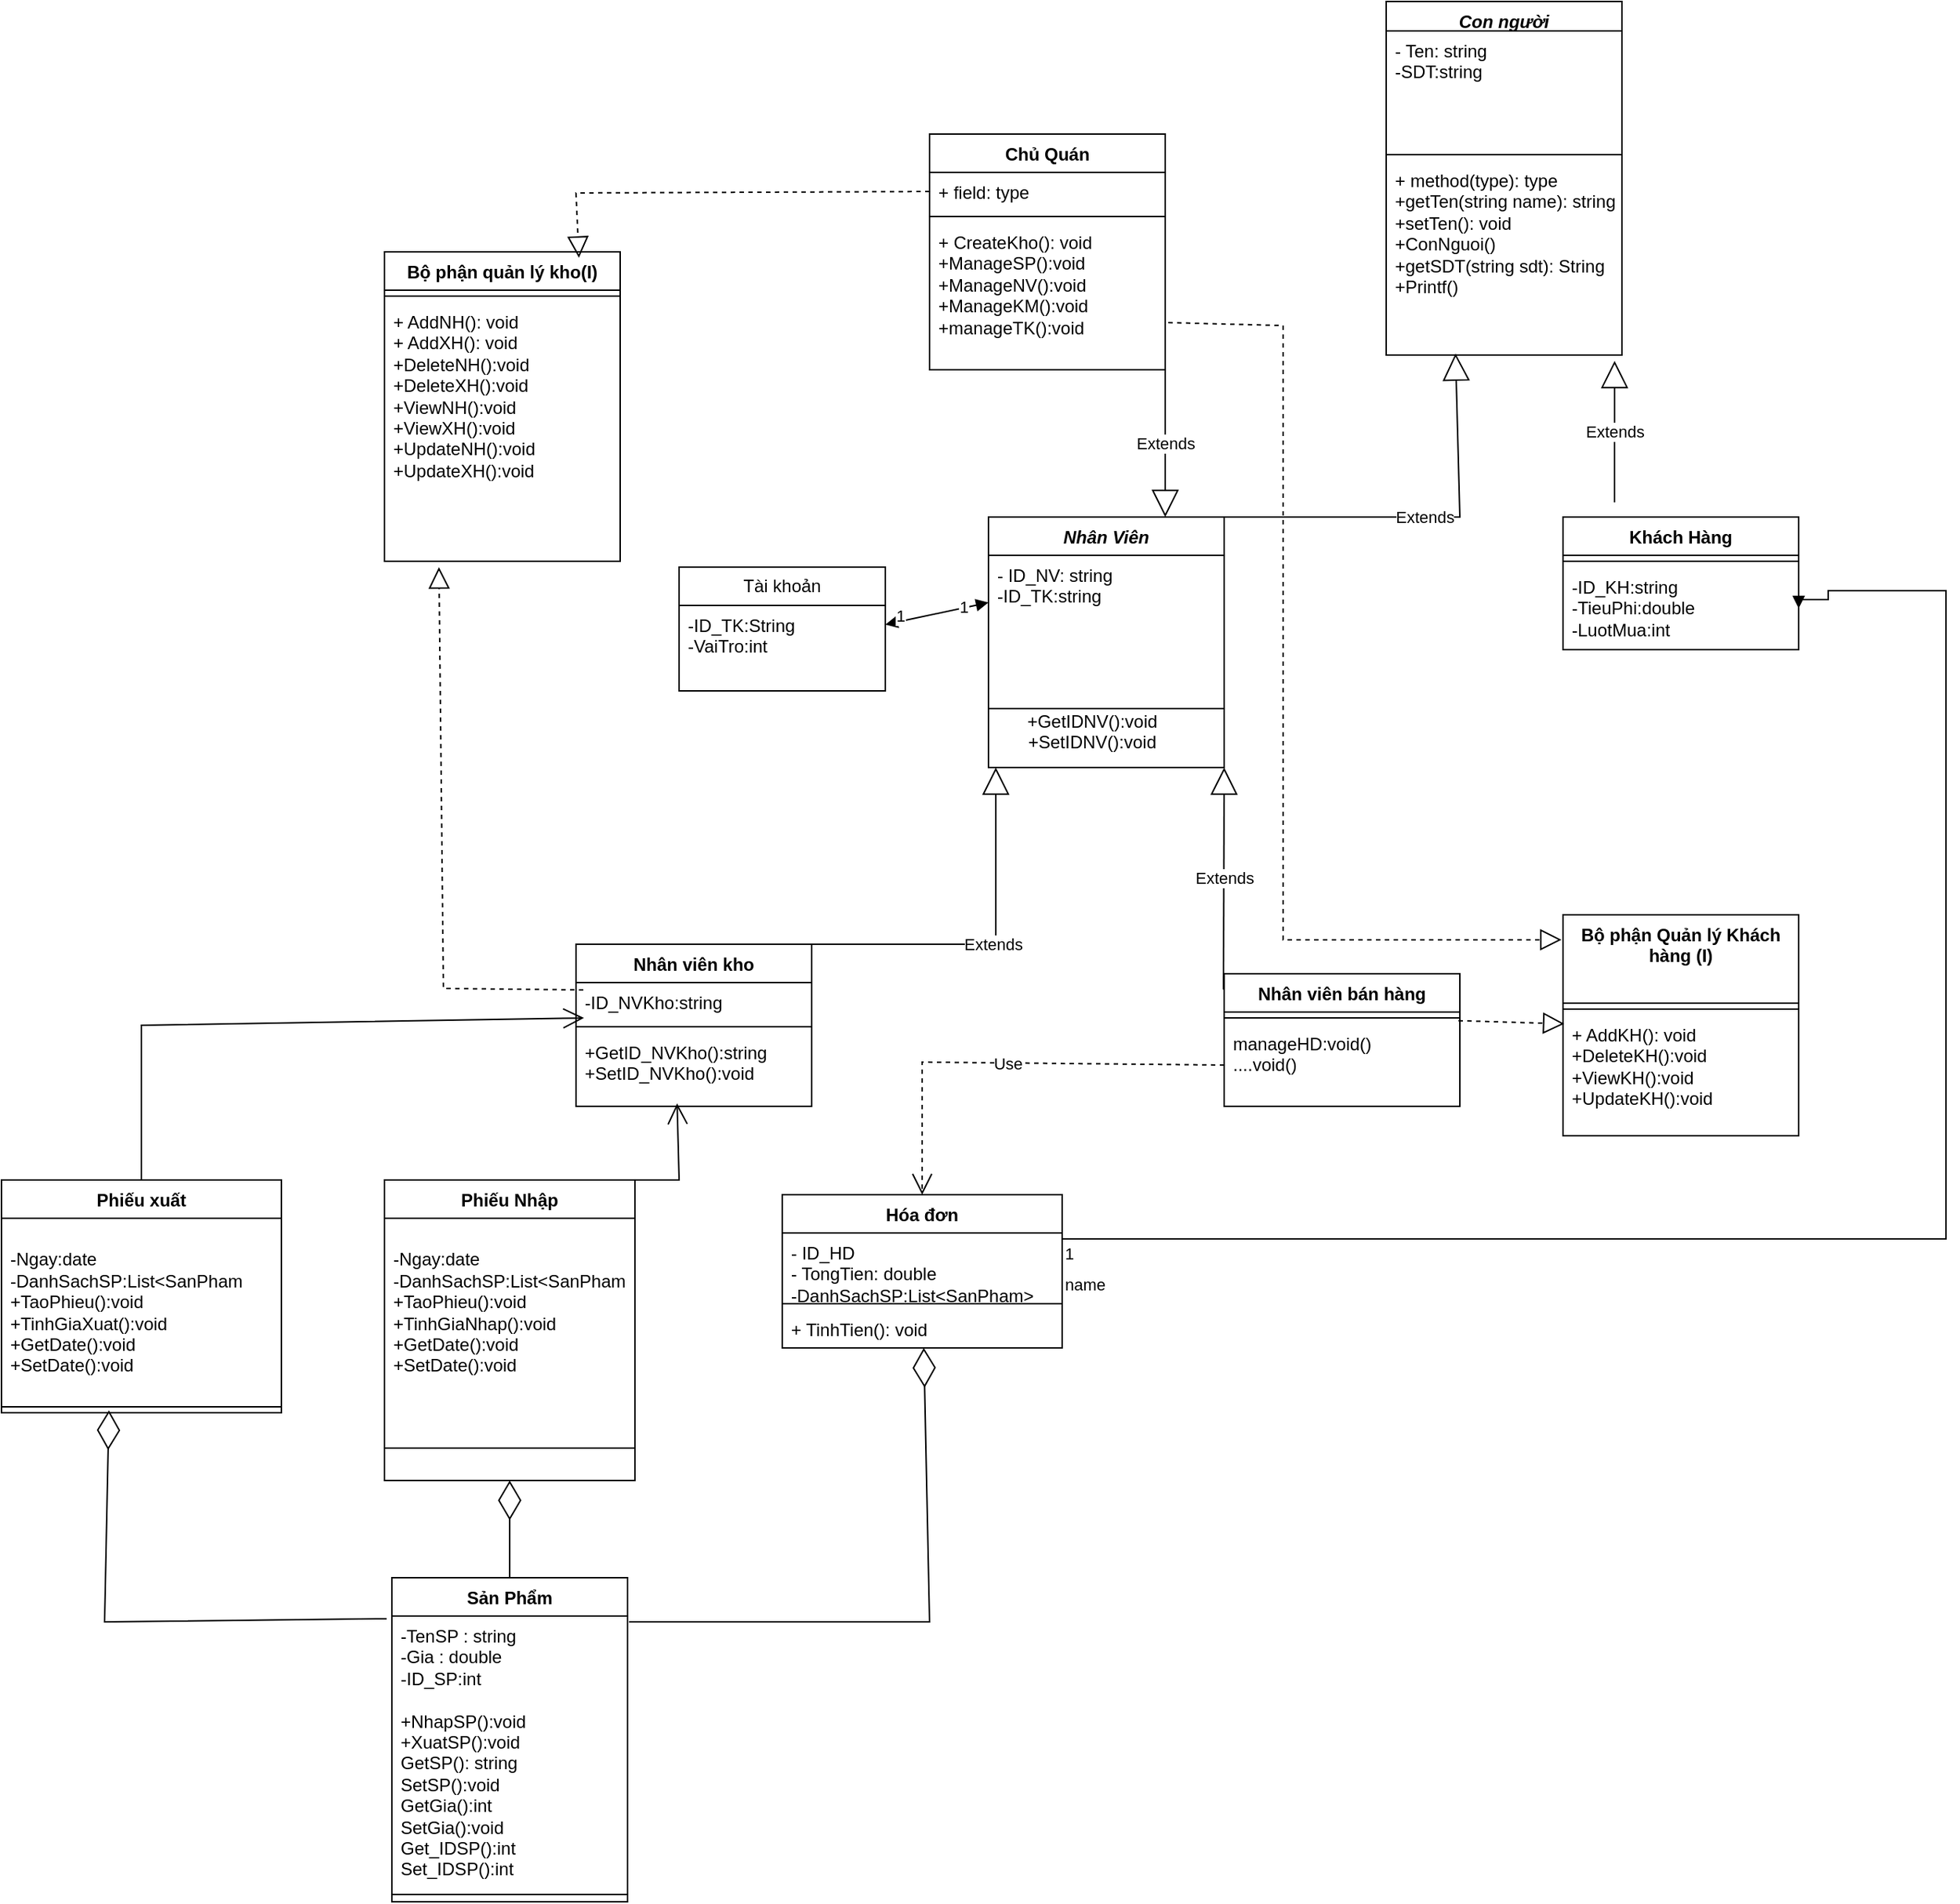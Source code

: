 <mxfile version="26.0.15">
  <diagram id="C5RBs43oDa-KdzZeNtuy" name="Page-1">
    <mxGraphModel dx="3407" dy="1044" grid="1" gridSize="10" guides="1" tooltips="1" connect="1" arrows="1" fold="1" page="1" pageScale="1" pageWidth="827" pageHeight="1169" math="0" shadow="0">
      <root>
        <mxCell id="WIyWlLk6GJQsqaUBKTNV-0" />
        <mxCell id="WIyWlLk6GJQsqaUBKTNV-1" parent="WIyWlLk6GJQsqaUBKTNV-0" />
        <mxCell id="RzAZ1FQXElwhh7SouEmg-1" value="&lt;i&gt;Con người&lt;/i&gt;" style="swimlane;fontStyle=1;align=center;verticalAlign=top;childLayout=stackLayout;horizontal=1;startSize=20;horizontalStack=0;resizeParent=1;resizeParentMax=0;resizeLast=0;collapsible=1;marginBottom=0;whiteSpace=wrap;html=1;" parent="WIyWlLk6GJQsqaUBKTNV-1" vertex="1">
          <mxGeometry x="350" y="10" width="160" height="240" as="geometry" />
        </mxCell>
        <mxCell id="RzAZ1FQXElwhh7SouEmg-2" value="- Ten: string&lt;div&gt;-SDT:string&lt;br&gt;&lt;div&gt;&lt;br&gt;&lt;/div&gt;&lt;/div&gt;" style="text;strokeColor=none;fillColor=none;align=left;verticalAlign=top;spacingLeft=4;spacingRight=4;overflow=hidden;rotatable=0;points=[[0,0.5],[1,0.5]];portConstraint=eastwest;whiteSpace=wrap;html=1;" parent="RzAZ1FQXElwhh7SouEmg-1" vertex="1">
          <mxGeometry y="20" width="160" height="80" as="geometry" />
        </mxCell>
        <mxCell id="RzAZ1FQXElwhh7SouEmg-3" value="" style="line;strokeWidth=1;fillColor=none;align=left;verticalAlign=middle;spacingTop=-1;spacingLeft=3;spacingRight=3;rotatable=0;labelPosition=right;points=[];portConstraint=eastwest;strokeColor=inherit;" parent="RzAZ1FQXElwhh7SouEmg-1" vertex="1">
          <mxGeometry y="100" width="160" height="8" as="geometry" />
        </mxCell>
        <mxCell id="RzAZ1FQXElwhh7SouEmg-4" value="+ method(type): type&lt;div&gt;+getTen(string name): string&lt;/div&gt;&lt;div&gt;+setTen(): void&lt;/div&gt;&lt;div&gt;+ConNguoi()&lt;/div&gt;&lt;div&gt;+getSDT(string sdt): String&lt;/div&gt;&lt;div&gt;+Printf()&amp;nbsp;&lt;/div&gt;" style="text;strokeColor=none;fillColor=none;align=left;verticalAlign=top;spacingLeft=4;spacingRight=4;overflow=hidden;rotatable=0;points=[[0,0.5],[1,0.5]];portConstraint=eastwest;whiteSpace=wrap;html=1;" parent="RzAZ1FQXElwhh7SouEmg-1" vertex="1">
          <mxGeometry y="108" width="160" height="132" as="geometry" />
        </mxCell>
        <mxCell id="RzAZ1FQXElwhh7SouEmg-5" value="&lt;i&gt;Nhân Viên&lt;/i&gt;&lt;div&gt;&lt;br&gt;&lt;/div&gt;" style="swimlane;fontStyle=1;align=center;verticalAlign=top;childLayout=stackLayout;horizontal=1;startSize=26;horizontalStack=0;resizeParent=1;resizeParentMax=0;resizeLast=0;collapsible=1;marginBottom=0;whiteSpace=wrap;html=1;" parent="WIyWlLk6GJQsqaUBKTNV-1" vertex="1">
          <mxGeometry x="80" y="360" width="160" height="170" as="geometry" />
        </mxCell>
        <mxCell id="RzAZ1FQXElwhh7SouEmg-6" value="- ID_NV: string&lt;div&gt;-ID_TK:string&lt;/div&gt;" style="text;strokeColor=none;fillColor=none;align=left;verticalAlign=top;spacingLeft=4;spacingRight=4;overflow=hidden;rotatable=0;points=[[0,0.5],[1,0.5]];portConstraint=eastwest;whiteSpace=wrap;html=1;" parent="RzAZ1FQXElwhh7SouEmg-5" vertex="1">
          <mxGeometry y="26" width="160" height="64" as="geometry" />
        </mxCell>
        <mxCell id="RzAZ1FQXElwhh7SouEmg-7" value="" style="line;strokeWidth=1;fillColor=none;align=left;verticalAlign=middle;spacingTop=-1;spacingLeft=3;spacingRight=3;rotatable=0;labelPosition=right;points=[];portConstraint=eastwest;strokeColor=inherit;" parent="RzAZ1FQXElwhh7SouEmg-5" vertex="1">
          <mxGeometry y="90" width="160" height="80" as="geometry" />
        </mxCell>
        <mxCell id="RzAZ1FQXElwhh7SouEmg-9" value="Khách Hàng&lt;div&gt;&lt;br&gt;&lt;/div&gt;" style="swimlane;fontStyle=1;align=center;verticalAlign=top;childLayout=stackLayout;horizontal=1;startSize=26;horizontalStack=0;resizeParent=1;resizeParentMax=0;resizeLast=0;collapsible=1;marginBottom=0;whiteSpace=wrap;html=1;" parent="WIyWlLk6GJQsqaUBKTNV-1" vertex="1">
          <mxGeometry x="470" y="360" width="160" height="90" as="geometry" />
        </mxCell>
        <mxCell id="RzAZ1FQXElwhh7SouEmg-11" value="" style="line;strokeWidth=1;fillColor=none;align=left;verticalAlign=middle;spacingTop=-1;spacingLeft=3;spacingRight=3;rotatable=0;labelPosition=right;points=[];portConstraint=eastwest;strokeColor=inherit;" parent="RzAZ1FQXElwhh7SouEmg-9" vertex="1">
          <mxGeometry y="26" width="160" height="8" as="geometry" />
        </mxCell>
        <mxCell id="RzAZ1FQXElwhh7SouEmg-10" value="-ID_KH:string&lt;div&gt;-TieuPhi:double&lt;/div&gt;&lt;div&gt;-LuotMua:int&lt;/div&gt;" style="text;strokeColor=none;fillColor=none;align=left;verticalAlign=top;spacingLeft=4;spacingRight=4;overflow=hidden;rotatable=0;points=[[0,0.5],[1,0.5]];portConstraint=eastwest;whiteSpace=wrap;html=1;" parent="RzAZ1FQXElwhh7SouEmg-9" vertex="1">
          <mxGeometry y="34" width="160" height="56" as="geometry" />
        </mxCell>
        <mxCell id="RzAZ1FQXElwhh7SouEmg-13" value="Extends" style="endArrow=block;endSize=16;endFill=0;html=1;rounded=0;exitX=1;exitY=0;exitDx=0;exitDy=0;entryX=0.294;entryY=0.992;entryDx=0;entryDy=0;entryPerimeter=0;" parent="WIyWlLk6GJQsqaUBKTNV-1" source="RzAZ1FQXElwhh7SouEmg-5" target="RzAZ1FQXElwhh7SouEmg-4" edge="1">
          <mxGeometry width="160" relative="1" as="geometry">
            <mxPoint x="220" y="320" as="sourcePoint" />
            <mxPoint x="380" y="320" as="targetPoint" />
            <Array as="points">
              <mxPoint x="400" y="360" />
            </Array>
          </mxGeometry>
        </mxCell>
        <mxCell id="RzAZ1FQXElwhh7SouEmg-15" value="Extends" style="endArrow=block;endSize=16;endFill=0;html=1;rounded=0;entryX=0.969;entryY=1.03;entryDx=0;entryDy=0;entryPerimeter=0;" parent="WIyWlLk6GJQsqaUBKTNV-1" target="RzAZ1FQXElwhh7SouEmg-4" edge="1">
          <mxGeometry width="160" relative="1" as="geometry">
            <mxPoint x="505" y="350" as="sourcePoint" />
            <mxPoint x="380" y="320" as="targetPoint" />
          </mxGeometry>
        </mxCell>
        <mxCell id="RzAZ1FQXElwhh7SouEmg-16" value="Nhân viên kho&lt;div&gt;&lt;br&gt;&lt;/div&gt;" style="swimlane;fontStyle=1;align=center;verticalAlign=top;childLayout=stackLayout;horizontal=1;startSize=26;horizontalStack=0;resizeParent=1;resizeParentMax=0;resizeLast=0;collapsible=1;marginBottom=0;whiteSpace=wrap;html=1;" parent="WIyWlLk6GJQsqaUBKTNV-1" vertex="1">
          <mxGeometry x="-200" y="650" width="160" height="110" as="geometry" />
        </mxCell>
        <mxCell id="RzAZ1FQXElwhh7SouEmg-17" value="-ID_NVKho:string&lt;div&gt;&lt;br&gt;&lt;/div&gt;" style="text;strokeColor=none;fillColor=none;align=left;verticalAlign=top;spacingLeft=4;spacingRight=4;overflow=hidden;rotatable=0;points=[[0,0.5],[1,0.5]];portConstraint=eastwest;whiteSpace=wrap;html=1;" parent="RzAZ1FQXElwhh7SouEmg-16" vertex="1">
          <mxGeometry y="26" width="160" height="26" as="geometry" />
        </mxCell>
        <mxCell id="RzAZ1FQXElwhh7SouEmg-18" value="" style="line;strokeWidth=1;fillColor=none;align=left;verticalAlign=middle;spacingTop=-1;spacingLeft=3;spacingRight=3;rotatable=0;labelPosition=right;points=[];portConstraint=eastwest;strokeColor=inherit;" parent="RzAZ1FQXElwhh7SouEmg-16" vertex="1">
          <mxGeometry y="52" width="160" height="8" as="geometry" />
        </mxCell>
        <mxCell id="RzAZ1FQXElwhh7SouEmg-19" value="+GetID_NVKho():string&lt;div&gt;+SetID_NVKho():void&lt;/div&gt;" style="text;strokeColor=none;fillColor=none;align=left;verticalAlign=top;spacingLeft=4;spacingRight=4;overflow=hidden;rotatable=0;points=[[0,0.5],[1,0.5]];portConstraint=eastwest;whiteSpace=wrap;html=1;" parent="RzAZ1FQXElwhh7SouEmg-16" vertex="1">
          <mxGeometry y="60" width="160" height="50" as="geometry" />
        </mxCell>
        <mxCell id="RzAZ1FQXElwhh7SouEmg-20" value="Nhân viên bán hàng&lt;div&gt;&lt;br&gt;&lt;/div&gt;" style="swimlane;fontStyle=1;align=center;verticalAlign=top;childLayout=stackLayout;horizontal=1;startSize=26;horizontalStack=0;resizeParent=1;resizeParentMax=0;resizeLast=0;collapsible=1;marginBottom=0;whiteSpace=wrap;html=1;" parent="WIyWlLk6GJQsqaUBKTNV-1" vertex="1">
          <mxGeometry x="240" y="670" width="160" height="90" as="geometry" />
        </mxCell>
        <mxCell id="RzAZ1FQXElwhh7SouEmg-22" value="" style="line;strokeWidth=1;fillColor=none;align=left;verticalAlign=middle;spacingTop=-1;spacingLeft=3;spacingRight=3;rotatable=0;labelPosition=right;points=[];portConstraint=eastwest;strokeColor=inherit;" parent="RzAZ1FQXElwhh7SouEmg-20" vertex="1">
          <mxGeometry y="26" width="160" height="8" as="geometry" />
        </mxCell>
        <mxCell id="RzAZ1FQXElwhh7SouEmg-21" value="manageHD:void()&lt;div&gt;....void()&lt;/div&gt;" style="text;strokeColor=none;fillColor=none;align=left;verticalAlign=top;spacingLeft=4;spacingRight=4;overflow=hidden;rotatable=0;points=[[0,0.5],[1,0.5]];portConstraint=eastwest;whiteSpace=wrap;html=1;" parent="RzAZ1FQXElwhh7SouEmg-20" vertex="1">
          <mxGeometry y="34" width="160" height="56" as="geometry" />
        </mxCell>
        <mxCell id="RzAZ1FQXElwhh7SouEmg-24" value="Bộ phận quản lý kho(I)" style="swimlane;fontStyle=1;align=center;verticalAlign=top;childLayout=stackLayout;horizontal=1;startSize=26;horizontalStack=0;resizeParent=1;resizeParentMax=0;resizeLast=0;collapsible=1;marginBottom=0;whiteSpace=wrap;html=1;" parent="WIyWlLk6GJQsqaUBKTNV-1" vertex="1">
          <mxGeometry x="-330" y="180" width="160" height="210" as="geometry" />
        </mxCell>
        <mxCell id="RzAZ1FQXElwhh7SouEmg-26" value="" style="line;strokeWidth=1;fillColor=none;align=left;verticalAlign=middle;spacingTop=-1;spacingLeft=3;spacingRight=3;rotatable=0;labelPosition=right;points=[];portConstraint=eastwest;strokeColor=inherit;" parent="RzAZ1FQXElwhh7SouEmg-24" vertex="1">
          <mxGeometry y="26" width="160" height="8" as="geometry" />
        </mxCell>
        <mxCell id="RzAZ1FQXElwhh7SouEmg-27" value="+ AddNH(): void&lt;div&gt;+ AddXH(): void&lt;/div&gt;&lt;div&gt;+DeleteNH():void&lt;/div&gt;&lt;div&gt;+DeleteXH():void&lt;/div&gt;&lt;div&gt;+ViewNH():void&lt;/div&gt;&lt;div&gt;+ViewXH():void&lt;/div&gt;&lt;div&gt;+UpdateNH():void&lt;/div&gt;&lt;div&gt;+UpdateXH():void&lt;/div&gt;&lt;div&gt;&lt;br&gt;&lt;/div&gt;" style="text;strokeColor=none;fillColor=none;align=left;verticalAlign=top;spacingLeft=4;spacingRight=4;overflow=hidden;rotatable=0;points=[[0,0.5],[1,0.5]];portConstraint=eastwest;whiteSpace=wrap;html=1;" parent="RzAZ1FQXElwhh7SouEmg-24" vertex="1">
          <mxGeometry y="34" width="160" height="176" as="geometry" />
        </mxCell>
        <mxCell id="RzAZ1FQXElwhh7SouEmg-28" value="Chủ Quán&lt;div&gt;&lt;br&gt;&lt;/div&gt;" style="swimlane;fontStyle=1;align=center;verticalAlign=top;childLayout=stackLayout;horizontal=1;startSize=26;horizontalStack=0;resizeParent=1;resizeParentMax=0;resizeLast=0;collapsible=1;marginBottom=0;whiteSpace=wrap;html=1;" parent="WIyWlLk6GJQsqaUBKTNV-1" vertex="1">
          <mxGeometry x="40" y="100" width="160" height="160" as="geometry" />
        </mxCell>
        <mxCell id="RzAZ1FQXElwhh7SouEmg-29" value="+ field: type" style="text;strokeColor=none;fillColor=none;align=left;verticalAlign=top;spacingLeft=4;spacingRight=4;overflow=hidden;rotatable=0;points=[[0,0.5],[1,0.5]];portConstraint=eastwest;whiteSpace=wrap;html=1;" parent="RzAZ1FQXElwhh7SouEmg-28" vertex="1">
          <mxGeometry y="26" width="160" height="26" as="geometry" />
        </mxCell>
        <mxCell id="RzAZ1FQXElwhh7SouEmg-30" value="" style="line;strokeWidth=1;fillColor=none;align=left;verticalAlign=middle;spacingTop=-1;spacingLeft=3;spacingRight=3;rotatable=0;labelPosition=right;points=[];portConstraint=eastwest;strokeColor=inherit;" parent="RzAZ1FQXElwhh7SouEmg-28" vertex="1">
          <mxGeometry y="52" width="160" height="8" as="geometry" />
        </mxCell>
        <mxCell id="RzAZ1FQXElwhh7SouEmg-31" value="+ CreateKho(): void&lt;div&gt;+ManageSP():void&lt;/div&gt;&lt;div&gt;+ManageNV():void&lt;/div&gt;&lt;div&gt;+ManageKM():void&lt;/div&gt;&lt;div&gt;+manageTK():void&lt;/div&gt;&lt;div&gt;&lt;br&gt;&lt;/div&gt;" style="text;strokeColor=none;fillColor=none;align=left;verticalAlign=top;spacingLeft=4;spacingRight=4;overflow=hidden;rotatable=0;points=[[0,0.5],[1,0.5]];portConstraint=eastwest;whiteSpace=wrap;html=1;" parent="RzAZ1FQXElwhh7SouEmg-28" vertex="1">
          <mxGeometry y="60" width="160" height="100" as="geometry" />
        </mxCell>
        <mxCell id="RzAZ1FQXElwhh7SouEmg-33" value="Extends" style="endArrow=block;endSize=16;endFill=0;html=1;rounded=0;entryX=0.75;entryY=0;entryDx=0;entryDy=0;" parent="WIyWlLk6GJQsqaUBKTNV-1" target="RzAZ1FQXElwhh7SouEmg-5" edge="1">
          <mxGeometry width="160" relative="1" as="geometry">
            <mxPoint x="200" y="260" as="sourcePoint" />
            <mxPoint x="350" y="130" as="targetPoint" />
          </mxGeometry>
        </mxCell>
        <mxCell id="RzAZ1FQXElwhh7SouEmg-37" value="Extends" style="endArrow=block;endSize=16;endFill=0;html=1;rounded=0;exitX=-0.003;exitY=0.119;exitDx=0;exitDy=0;exitPerimeter=0;" parent="WIyWlLk6GJQsqaUBKTNV-1" source="RzAZ1FQXElwhh7SouEmg-20" edge="1">
          <mxGeometry width="160" relative="1" as="geometry">
            <mxPoint x="341.68" y="489.742" as="sourcePoint" />
            <mxPoint x="240" y="530" as="targetPoint" />
          </mxGeometry>
        </mxCell>
        <mxCell id="RzAZ1FQXElwhh7SouEmg-38" value="" style="endArrow=block;dashed=1;endFill=0;endSize=12;html=1;rounded=0;exitX=0.031;exitY=0.192;exitDx=0;exitDy=0;exitPerimeter=0;entryX=0.231;entryY=1.023;entryDx=0;entryDy=0;entryPerimeter=0;" parent="WIyWlLk6GJQsqaUBKTNV-1" source="RzAZ1FQXElwhh7SouEmg-17" target="RzAZ1FQXElwhh7SouEmg-27" edge="1">
          <mxGeometry width="160" relative="1" as="geometry">
            <mxPoint x="-30" y="340" as="sourcePoint" />
            <mxPoint x="130" y="340" as="targetPoint" />
            <Array as="points">
              <mxPoint x="-290" y="680" />
            </Array>
          </mxGeometry>
        </mxCell>
        <mxCell id="RzAZ1FQXElwhh7SouEmg-36" value="Extends" style="endArrow=block;endSize=16;endFill=0;html=1;rounded=0;exitX=1;exitY=0;exitDx=0;exitDy=0;" parent="WIyWlLk6GJQsqaUBKTNV-1" source="RzAZ1FQXElwhh7SouEmg-16" edge="1">
          <mxGeometry width="160" relative="1" as="geometry">
            <mxPoint x="20" y="490" as="sourcePoint" />
            <mxPoint x="85" y="530" as="targetPoint" />
            <Array as="points">
              <mxPoint x="85" y="650" />
            </Array>
          </mxGeometry>
        </mxCell>
        <mxCell id="RzAZ1FQXElwhh7SouEmg-39" value="" style="endArrow=block;dashed=1;endFill=0;endSize=12;html=1;rounded=0;exitX=0;exitY=0.5;exitDx=0;exitDy=0;entryX=0.825;entryY=0.019;entryDx=0;entryDy=0;entryPerimeter=0;" parent="WIyWlLk6GJQsqaUBKTNV-1" source="RzAZ1FQXElwhh7SouEmg-29" target="RzAZ1FQXElwhh7SouEmg-24" edge="1">
          <mxGeometry width="160" relative="1" as="geometry">
            <mxPoint x="-30" y="340" as="sourcePoint" />
            <mxPoint x="130" y="340" as="targetPoint" />
            <Array as="points">
              <mxPoint x="-200" y="140" />
            </Array>
          </mxGeometry>
        </mxCell>
        <mxCell id="RzAZ1FQXElwhh7SouEmg-40" value="Bộ phận Quản lý Khách hàng (I)" style="swimlane;fontStyle=1;align=center;verticalAlign=top;childLayout=stackLayout;horizontal=1;startSize=60;horizontalStack=0;resizeParent=1;resizeParentMax=0;resizeLast=0;collapsible=1;marginBottom=0;whiteSpace=wrap;html=1;" parent="WIyWlLk6GJQsqaUBKTNV-1" vertex="1">
          <mxGeometry x="470" y="630" width="160" height="150" as="geometry" />
        </mxCell>
        <mxCell id="RzAZ1FQXElwhh7SouEmg-42" value="" style="line;strokeWidth=1;fillColor=none;align=left;verticalAlign=middle;spacingTop=-1;spacingLeft=3;spacingRight=3;rotatable=0;labelPosition=right;points=[];portConstraint=eastwest;strokeColor=inherit;" parent="RzAZ1FQXElwhh7SouEmg-40" vertex="1">
          <mxGeometry y="60" width="160" height="8" as="geometry" />
        </mxCell>
        <mxCell id="RzAZ1FQXElwhh7SouEmg-43" value="&lt;div&gt;+ AddKH(): void&lt;/div&gt;&lt;div&gt;+DeleteKH():void&lt;/div&gt;&lt;div&gt;+ViewKH():void&lt;/div&gt;&lt;div&gt;+UpdateKH():void&lt;/div&gt;&lt;div&gt;&lt;br&gt;&lt;/div&gt;" style="text;strokeColor=none;fillColor=none;align=left;verticalAlign=top;spacingLeft=4;spacingRight=4;overflow=hidden;rotatable=0;points=[[0,0.5],[1,0.5]];portConstraint=eastwest;whiteSpace=wrap;html=1;" parent="RzAZ1FQXElwhh7SouEmg-40" vertex="1">
          <mxGeometry y="68" width="160" height="82" as="geometry" />
        </mxCell>
        <mxCell id="RzAZ1FQXElwhh7SouEmg-44" value="" style="endArrow=block;dashed=1;endFill=0;endSize=12;html=1;rounded=0;entryX=-0.006;entryY=0.113;entryDx=0;entryDy=0;entryPerimeter=0;exitX=1.013;exitY=0.68;exitDx=0;exitDy=0;exitPerimeter=0;" parent="WIyWlLk6GJQsqaUBKTNV-1" source="RzAZ1FQXElwhh7SouEmg-31" target="RzAZ1FQXElwhh7SouEmg-40" edge="1">
          <mxGeometry width="160" relative="1" as="geometry">
            <mxPoint x="130" y="330" as="sourcePoint" />
            <mxPoint x="290" y="330" as="targetPoint" />
            <Array as="points">
              <mxPoint x="280" y="230" />
              <mxPoint x="280" y="480" />
              <mxPoint x="280" y="647" />
            </Array>
          </mxGeometry>
        </mxCell>
        <mxCell id="RzAZ1FQXElwhh7SouEmg-51" value="" style="endArrow=block;dashed=1;endFill=0;endSize=12;html=1;rounded=0;exitX=0.994;exitY=-0.038;exitDx=0;exitDy=0;exitPerimeter=0;entryX=0.006;entryY=0.073;entryDx=0;entryDy=0;entryPerimeter=0;" parent="WIyWlLk6GJQsqaUBKTNV-1" source="RzAZ1FQXElwhh7SouEmg-21" target="RzAZ1FQXElwhh7SouEmg-43" edge="1">
          <mxGeometry width="160" relative="1" as="geometry">
            <mxPoint x="350" y="530" as="sourcePoint" />
            <mxPoint x="510" y="530" as="targetPoint" />
          </mxGeometry>
        </mxCell>
        <mxCell id="RzAZ1FQXElwhh7SouEmg-52" value="Tài khoản" style="swimlane;fontStyle=0;childLayout=stackLayout;horizontal=1;startSize=26;fillColor=none;horizontalStack=0;resizeParent=1;resizeParentMax=0;resizeLast=0;collapsible=1;marginBottom=0;whiteSpace=wrap;html=1;" parent="WIyWlLk6GJQsqaUBKTNV-1" vertex="1">
          <mxGeometry x="-130" y="394" width="140" height="84" as="geometry" />
        </mxCell>
        <mxCell id="RzAZ1FQXElwhh7SouEmg-54" value="-ID_TK:String&lt;div&gt;-VaiTro:int&lt;/div&gt;&lt;div&gt;&lt;br&gt;&lt;/div&gt;" style="text;strokeColor=none;fillColor=none;align=left;verticalAlign=top;spacingLeft=4;spacingRight=4;overflow=hidden;rotatable=0;points=[[0,0.5],[1,0.5]];portConstraint=eastwest;whiteSpace=wrap;html=1;" parent="RzAZ1FQXElwhh7SouEmg-52" vertex="1">
          <mxGeometry y="26" width="140" height="58" as="geometry" />
        </mxCell>
        <mxCell id="RzAZ1FQXElwhh7SouEmg-57" value="" style="endArrow=block;startArrow=block;endFill=1;startFill=1;html=1;rounded=0;exitX=1;exitY=0.5;exitDx=0;exitDy=0;entryX=0;entryY=0.5;entryDx=0;entryDy=0;" parent="WIyWlLk6GJQsqaUBKTNV-1" target="RzAZ1FQXElwhh7SouEmg-6" edge="1">
          <mxGeometry width="160" relative="1" as="geometry">
            <mxPoint x="10" y="433" as="sourcePoint" />
            <mxPoint x="290" y="330" as="targetPoint" />
          </mxGeometry>
        </mxCell>
        <mxCell id="RzAZ1FQXElwhh7SouEmg-58" value="1" style="edgeLabel;html=1;align=center;verticalAlign=middle;resizable=0;points=[];" parent="RzAZ1FQXElwhh7SouEmg-57" vertex="1" connectable="0">
          <mxGeometry x="-0.305" y="2" relative="1" as="geometry">
            <mxPoint x="-14" y="1" as="offset" />
          </mxGeometry>
        </mxCell>
        <mxCell id="RzAZ1FQXElwhh7SouEmg-59" value="1" style="edgeLabel;html=1;align=center;verticalAlign=middle;resizable=0;points=[];" parent="RzAZ1FQXElwhh7SouEmg-57" vertex="1" connectable="0">
          <mxGeometry x="0.552" y="2" relative="1" as="geometry">
            <mxPoint x="-1" y="1" as="offset" />
          </mxGeometry>
        </mxCell>
        <mxCell id="DLRbKpXfFb9seyz2tW-k-0" value="Hóa đơn&lt;div&gt;&lt;br&gt;&lt;/div&gt;" style="swimlane;fontStyle=1;align=center;verticalAlign=top;childLayout=stackLayout;horizontal=1;startSize=26;horizontalStack=0;resizeParent=1;resizeParentMax=0;resizeLast=0;collapsible=1;marginBottom=0;whiteSpace=wrap;html=1;" parent="WIyWlLk6GJQsqaUBKTNV-1" vertex="1">
          <mxGeometry x="-60" y="820" width="190" height="104" as="geometry" />
        </mxCell>
        <mxCell id="DLRbKpXfFb9seyz2tW-k-1" value="&lt;div&gt;- ID_HD&lt;/div&gt;- TongTien: double&lt;div&gt;-DanhSachSP:List&amp;lt;SanPham&amp;gt;&lt;/div&gt;" style="text;strokeColor=none;fillColor=none;align=left;verticalAlign=top;spacingLeft=4;spacingRight=4;overflow=hidden;rotatable=0;points=[[0,0.5],[1,0.5]];portConstraint=eastwest;whiteSpace=wrap;html=1;" parent="DLRbKpXfFb9seyz2tW-k-0" vertex="1">
          <mxGeometry y="26" width="190" height="44" as="geometry" />
        </mxCell>
        <mxCell id="DLRbKpXfFb9seyz2tW-k-2" value="" style="line;strokeWidth=1;fillColor=none;align=left;verticalAlign=middle;spacingTop=-1;spacingLeft=3;spacingRight=3;rotatable=0;labelPosition=right;points=[];portConstraint=eastwest;strokeColor=inherit;" parent="DLRbKpXfFb9seyz2tW-k-0" vertex="1">
          <mxGeometry y="70" width="190" height="8" as="geometry" />
        </mxCell>
        <mxCell id="DLRbKpXfFb9seyz2tW-k-3" value="+ TinhTien(): void&lt;div&gt;&lt;br&gt;&lt;/div&gt;" style="text;strokeColor=none;fillColor=none;align=left;verticalAlign=top;spacingLeft=4;spacingRight=4;overflow=hidden;rotatable=0;points=[[0,0.5],[1,0.5]];portConstraint=eastwest;whiteSpace=wrap;html=1;" parent="DLRbKpXfFb9seyz2tW-k-0" vertex="1">
          <mxGeometry y="78" width="190" height="26" as="geometry" />
        </mxCell>
        <mxCell id="DLRbKpXfFb9seyz2tW-k-4" value="Use" style="endArrow=open;endSize=12;dashed=1;html=1;rounded=0;entryX=0.5;entryY=0;entryDx=0;entryDy=0;exitX=0;exitY=0.5;exitDx=0;exitDy=0;" parent="WIyWlLk6GJQsqaUBKTNV-1" source="RzAZ1FQXElwhh7SouEmg-21" target="DLRbKpXfFb9seyz2tW-k-0" edge="1">
          <mxGeometry width="160" relative="1" as="geometry">
            <mxPoint x="360" y="690" as="sourcePoint" />
            <mxPoint x="520" y="690" as="targetPoint" />
            <Array as="points">
              <mxPoint x="35" y="730" />
            </Array>
          </mxGeometry>
        </mxCell>
        <mxCell id="DLRbKpXfFb9seyz2tW-k-5" value="Sản Phẩm" style="swimlane;fontStyle=1;align=center;verticalAlign=top;childLayout=stackLayout;horizontal=1;startSize=26;horizontalStack=0;resizeParent=1;resizeParentMax=0;resizeLast=0;collapsible=1;marginBottom=0;whiteSpace=wrap;html=1;" parent="WIyWlLk6GJQsqaUBKTNV-1" vertex="1">
          <mxGeometry x="-325" y="1080" width="160" height="220" as="geometry" />
        </mxCell>
        <mxCell id="DLRbKpXfFb9seyz2tW-k-6" value="-TenSP : string&lt;div&gt;-Gia : double&lt;/div&gt;&lt;div&gt;-ID_SP:int&lt;/div&gt;&lt;div&gt;&lt;br&gt;&lt;/div&gt;&lt;div&gt;+NhapSP():void&lt;/div&gt;&lt;div&gt;+XuatSP():void&lt;/div&gt;&lt;div&gt;GetSP(): string&lt;/div&gt;&lt;div&gt;SetSP():void&lt;/div&gt;&lt;div&gt;GetGia():int&lt;/div&gt;&lt;div&gt;SetGia():void&lt;/div&gt;&lt;div&gt;Get_IDSP():int&lt;/div&gt;&lt;div&gt;Set_IDSP():int&lt;/div&gt;&lt;div&gt;&lt;br&gt;&lt;/div&gt;" style="text;strokeColor=none;fillColor=none;align=left;verticalAlign=top;spacingLeft=4;spacingRight=4;overflow=hidden;rotatable=0;points=[[0,0.5],[1,0.5]];portConstraint=eastwest;whiteSpace=wrap;html=1;" parent="DLRbKpXfFb9seyz2tW-k-5" vertex="1">
          <mxGeometry y="26" width="160" height="184" as="geometry" />
        </mxCell>
        <mxCell id="DLRbKpXfFb9seyz2tW-k-7" value="" style="line;strokeWidth=1;fillColor=none;align=left;verticalAlign=middle;spacingTop=-1;spacingLeft=3;spacingRight=3;rotatable=0;labelPosition=right;points=[];portConstraint=eastwest;strokeColor=inherit;" parent="DLRbKpXfFb9seyz2tW-k-5" vertex="1">
          <mxGeometry y="210" width="160" height="10" as="geometry" />
        </mxCell>
        <mxCell id="DLRbKpXfFb9seyz2tW-k-9" value="" style="endArrow=diamondThin;endFill=0;endSize=24;html=1;rounded=0;exitX=1.006;exitY=0.022;exitDx=0;exitDy=0;exitPerimeter=0;" parent="WIyWlLk6GJQsqaUBKTNV-1" source="DLRbKpXfFb9seyz2tW-k-6" target="DLRbKpXfFb9seyz2tW-k-0" edge="1">
          <mxGeometry width="160" relative="1" as="geometry">
            <mxPoint x="250" y="720" as="sourcePoint" />
            <mxPoint x="410" y="720" as="targetPoint" />
            <Array as="points">
              <mxPoint x="40" y="1110" />
            </Array>
          </mxGeometry>
        </mxCell>
        <mxCell id="DLRbKpXfFb9seyz2tW-k-10" value="Phiếu Nhập&lt;div&gt;&lt;br&gt;&lt;/div&gt;" style="swimlane;fontStyle=1;align=center;verticalAlign=top;childLayout=stackLayout;horizontal=1;startSize=26;horizontalStack=0;resizeParent=1;resizeParentMax=0;resizeLast=0;collapsible=1;marginBottom=0;whiteSpace=wrap;html=1;" parent="WIyWlLk6GJQsqaUBKTNV-1" vertex="1">
          <mxGeometry x="-330" y="810" width="170" height="204" as="geometry" />
        </mxCell>
        <mxCell id="DLRbKpXfFb9seyz2tW-k-11" value="&lt;br&gt;&lt;div&gt;-Ngay:date&lt;/div&gt;&lt;div&gt;-DanhSachSP:List&amp;lt;SanPham&lt;/div&gt;&lt;div&gt;+TaoPhieu():void&lt;/div&gt;&lt;div&gt;+TinhGiaNhap():void&lt;/div&gt;&lt;div&gt;+GetDate():void&lt;/div&gt;&lt;div&gt;+SetDate():void&lt;/div&gt;" style="text;strokeColor=none;fillColor=none;align=left;verticalAlign=top;spacingLeft=4;spacingRight=4;overflow=hidden;rotatable=0;points=[[0,0.5],[1,0.5]];portConstraint=eastwest;whiteSpace=wrap;html=1;" parent="DLRbKpXfFb9seyz2tW-k-10" vertex="1">
          <mxGeometry y="26" width="170" height="134" as="geometry" />
        </mxCell>
        <mxCell id="DLRbKpXfFb9seyz2tW-k-12" value="" style="line;strokeWidth=1;fillColor=none;align=left;verticalAlign=middle;spacingTop=-1;spacingLeft=3;spacingRight=3;rotatable=0;labelPosition=right;points=[];portConstraint=eastwest;strokeColor=inherit;" parent="DLRbKpXfFb9seyz2tW-k-10" vertex="1">
          <mxGeometry y="160" width="170" height="44" as="geometry" />
        </mxCell>
        <mxCell id="DLRbKpXfFb9seyz2tW-k-14" value="Phiếu xuất&lt;div&gt;&lt;br&gt;&lt;/div&gt;" style="swimlane;fontStyle=1;align=center;verticalAlign=top;childLayout=stackLayout;horizontal=1;startSize=26;horizontalStack=0;resizeParent=1;resizeParentMax=0;resizeLast=0;collapsible=1;marginBottom=0;whiteSpace=wrap;html=1;" parent="WIyWlLk6GJQsqaUBKTNV-1" vertex="1">
          <mxGeometry x="-590" y="810" width="190" height="158" as="geometry" />
        </mxCell>
        <mxCell id="DLRbKpXfFb9seyz2tW-k-15" value="&lt;br&gt;&lt;div&gt;&lt;div&gt;-Ngay:date&lt;/div&gt;&lt;div&gt;-DanhSachSP:List&amp;lt;SanPham&lt;/div&gt;&lt;div&gt;+TaoPhieu():void&lt;/div&gt;&lt;div&gt;+TinhGiaXuat():void&lt;/div&gt;&lt;div&gt;+GetDate():void&lt;/div&gt;&lt;div&gt;+SetDate():void&lt;/div&gt;&lt;/div&gt;" style="text;strokeColor=none;fillColor=none;align=left;verticalAlign=top;spacingLeft=4;spacingRight=4;overflow=hidden;rotatable=0;points=[[0,0.5],[1,0.5]];portConstraint=eastwest;whiteSpace=wrap;html=1;" parent="DLRbKpXfFb9seyz2tW-k-14" vertex="1">
          <mxGeometry y="26" width="190" height="124" as="geometry" />
        </mxCell>
        <mxCell id="DLRbKpXfFb9seyz2tW-k-16" value="" style="line;strokeWidth=1;fillColor=none;align=left;verticalAlign=middle;spacingTop=-1;spacingLeft=3;spacingRight=3;rotatable=0;labelPosition=right;points=[];portConstraint=eastwest;strokeColor=inherit;" parent="DLRbKpXfFb9seyz2tW-k-14" vertex="1">
          <mxGeometry y="150" width="190" height="8" as="geometry" />
        </mxCell>
        <mxCell id="DLRbKpXfFb9seyz2tW-k-23" value="name" style="endArrow=block;endFill=1;html=1;edgeStyle=orthogonalEdgeStyle;align=left;verticalAlign=top;rounded=0;entryX=1;entryY=0.5;entryDx=0;entryDy=0;exitX=1;exitY=0.5;exitDx=0;exitDy=0;" parent="WIyWlLk6GJQsqaUBKTNV-1" source="DLRbKpXfFb9seyz2tW-k-1" target="RzAZ1FQXElwhh7SouEmg-10" edge="1">
          <mxGeometry x="-1" relative="1" as="geometry">
            <mxPoint x="150" y="570" as="sourcePoint" />
            <mxPoint x="310" y="570" as="targetPoint" />
            <Array as="points">
              <mxPoint x="130" y="850" />
              <mxPoint x="730" y="850" />
              <mxPoint x="730" y="410" />
              <mxPoint x="650" y="410" />
              <mxPoint x="650" y="416" />
            </Array>
          </mxGeometry>
        </mxCell>
        <mxCell id="DLRbKpXfFb9seyz2tW-k-24" value="1" style="edgeLabel;resizable=0;html=1;align=left;verticalAlign=bottom;" parent="DLRbKpXfFb9seyz2tW-k-23" connectable="0" vertex="1">
          <mxGeometry x="-1" relative="1" as="geometry" />
        </mxCell>
        <mxCell id="DLRbKpXfFb9seyz2tW-k-27" value="" style="endArrow=diamondThin;endFill=0;endSize=24;html=1;rounded=0;exitX=0.5;exitY=0;exitDx=0;exitDy=0;entryX=0.5;entryY=1;entryDx=0;entryDy=0;" parent="WIyWlLk6GJQsqaUBKTNV-1" source="DLRbKpXfFb9seyz2tW-k-5" target="DLRbKpXfFb9seyz2tW-k-10" edge="1">
          <mxGeometry width="160" relative="1" as="geometry">
            <mxPoint x="-250.5" y="964" as="sourcePoint" />
            <mxPoint x="-250" y="888" as="targetPoint" />
          </mxGeometry>
        </mxCell>
        <mxCell id="DLRbKpXfFb9seyz2tW-k-29" value="" style="endArrow=diamondThin;endFill=0;endSize=24;html=1;rounded=0;entryX=0.384;entryY=0.8;entryDx=0;entryDy=0;entryPerimeter=0;exitX=-0.022;exitY=0.01;exitDx=0;exitDy=0;exitPerimeter=0;" parent="WIyWlLk6GJQsqaUBKTNV-1" source="DLRbKpXfFb9seyz2tW-k-6" edge="1" target="DLRbKpXfFb9seyz2tW-k-16">
          <mxGeometry width="160" relative="1" as="geometry">
            <mxPoint x="-330" y="1160" as="sourcePoint" />
            <mxPoint x="-520" y="980" as="targetPoint" />
            <Array as="points">
              <mxPoint x="-520" y="1110" />
            </Array>
          </mxGeometry>
        </mxCell>
        <mxCell id="DLRbKpXfFb9seyz2tW-k-32" value="" style="endArrow=open;endFill=1;endSize=12;html=1;rounded=0;exitX=0.5;exitY=0;exitDx=0;exitDy=0;entryX=0.429;entryY=0.96;entryDx=0;entryDy=0;entryPerimeter=0;" parent="WIyWlLk6GJQsqaUBKTNV-1" source="DLRbKpXfFb9seyz2tW-k-10" target="RzAZ1FQXElwhh7SouEmg-19" edge="1">
          <mxGeometry width="160" relative="1" as="geometry">
            <mxPoint x="80" y="630" as="sourcePoint" />
            <mxPoint x="240" y="630" as="targetPoint" />
            <Array as="points">
              <mxPoint x="-130" y="810" />
            </Array>
          </mxGeometry>
        </mxCell>
        <mxCell id="DLRbKpXfFb9seyz2tW-k-33" value="" style="endArrow=open;endFill=1;endSize=12;html=1;rounded=0;exitX=0.5;exitY=0;exitDx=0;exitDy=0;entryX=0.034;entryY=-0.199;entryDx=0;entryDy=0;entryPerimeter=0;" parent="WIyWlLk6GJQsqaUBKTNV-1" source="DLRbKpXfFb9seyz2tW-k-14" target="RzAZ1FQXElwhh7SouEmg-19" edge="1">
          <mxGeometry width="160" relative="1" as="geometry">
            <mxPoint x="80" y="630" as="sourcePoint" />
            <mxPoint x="240" y="630" as="targetPoint" />
            <Array as="points">
              <mxPoint x="-495" y="705" />
            </Array>
          </mxGeometry>
        </mxCell>
        <mxCell id="DLRbKpXfFb9seyz2tW-k-34" value="+GetIDNV():void&lt;div&gt;+SetIDNV():void&lt;/div&gt;&lt;div&gt;&lt;br&gt;&lt;/div&gt;" style="text;html=1;align=center;verticalAlign=middle;resizable=0;points=[];autosize=1;strokeColor=none;fillColor=none;" parent="WIyWlLk6GJQsqaUBKTNV-1" vertex="1">
          <mxGeometry x="95" y="483" width="110" height="60" as="geometry" />
        </mxCell>
      </root>
    </mxGraphModel>
  </diagram>
</mxfile>
